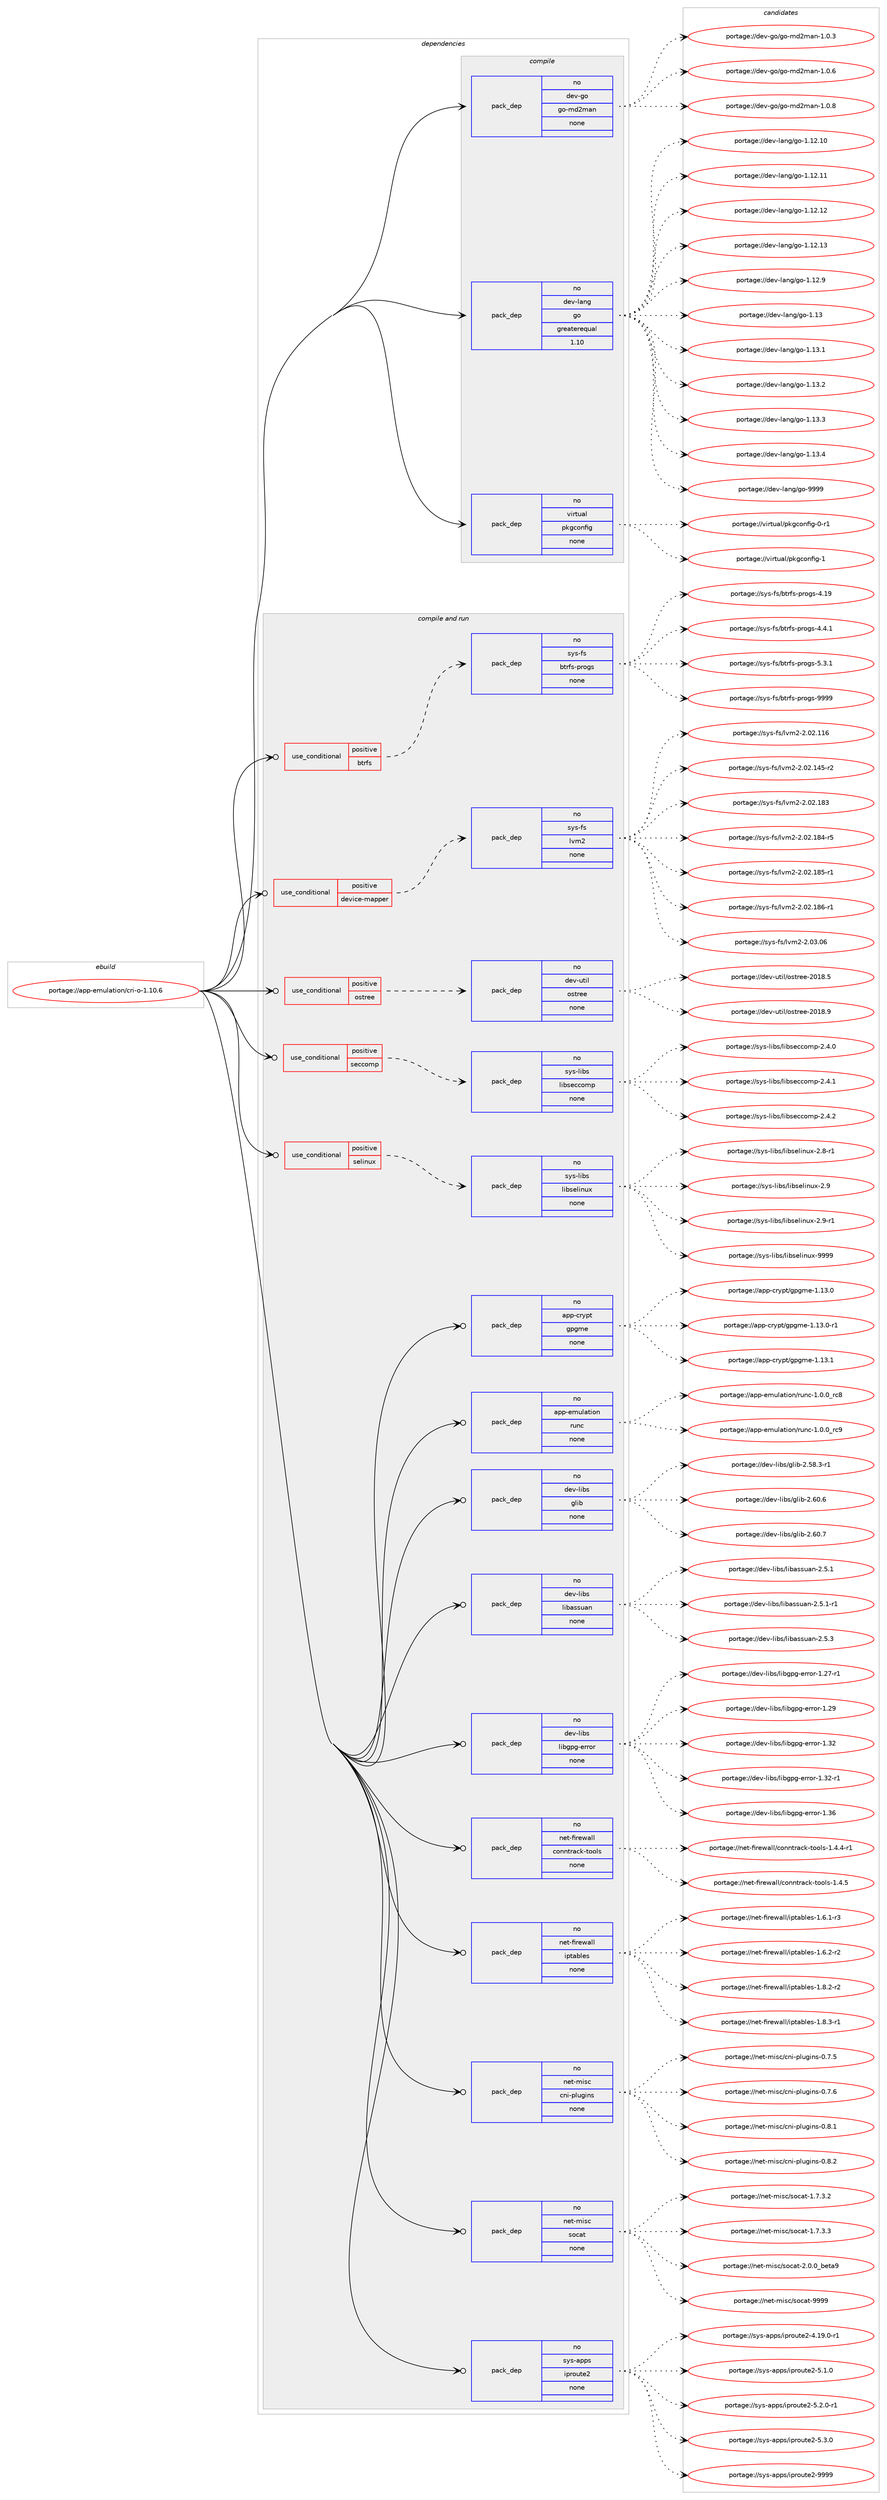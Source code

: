 digraph prolog {

# *************
# Graph options
# *************

newrank=true;
concentrate=true;
compound=true;
graph [rankdir=LR,fontname=Helvetica,fontsize=10,ranksep=1.5];#, ranksep=2.5, nodesep=0.2];
edge  [arrowhead=vee];
node  [fontname=Helvetica,fontsize=10];

# **********
# The ebuild
# **********

subgraph cluster_leftcol {
color=gray;
rank=same;
label=<<i>ebuild</i>>;
id [label="portage://app-emulation/cri-o-1.10.6", color=red, width=4, href="../app-emulation/cri-o-1.10.6.svg"];
}

# ****************
# The dependencies
# ****************

subgraph cluster_midcol {
color=gray;
label=<<i>dependencies</i>>;
subgraph cluster_compile {
fillcolor="#eeeeee";
style=filled;
label=<<i>compile</i>>;
subgraph pack14195 {
dependency19142 [label=<<TABLE BORDER="0" CELLBORDER="1" CELLSPACING="0" CELLPADDING="4" WIDTH="220"><TR><TD ROWSPAN="6" CELLPADDING="30">pack_dep</TD></TR><TR><TD WIDTH="110">no</TD></TR><TR><TD>dev-go</TD></TR><TR><TD>go-md2man</TD></TR><TR><TD>none</TD></TR><TR><TD></TD></TR></TABLE>>, shape=none, color=blue];
}
id:e -> dependency19142:w [weight=20,style="solid",arrowhead="vee"];
subgraph pack14196 {
dependency19143 [label=<<TABLE BORDER="0" CELLBORDER="1" CELLSPACING="0" CELLPADDING="4" WIDTH="220"><TR><TD ROWSPAN="6" CELLPADDING="30">pack_dep</TD></TR><TR><TD WIDTH="110">no</TD></TR><TR><TD>dev-lang</TD></TR><TR><TD>go</TD></TR><TR><TD>greaterequal</TD></TR><TR><TD>1.10</TD></TR></TABLE>>, shape=none, color=blue];
}
id:e -> dependency19143:w [weight=20,style="solid",arrowhead="vee"];
subgraph pack14197 {
dependency19144 [label=<<TABLE BORDER="0" CELLBORDER="1" CELLSPACING="0" CELLPADDING="4" WIDTH="220"><TR><TD ROWSPAN="6" CELLPADDING="30">pack_dep</TD></TR><TR><TD WIDTH="110">no</TD></TR><TR><TD>virtual</TD></TR><TR><TD>pkgconfig</TD></TR><TR><TD>none</TD></TR><TR><TD></TD></TR></TABLE>>, shape=none, color=blue];
}
id:e -> dependency19144:w [weight=20,style="solid",arrowhead="vee"];
}
subgraph cluster_compileandrun {
fillcolor="#eeeeee";
style=filled;
label=<<i>compile and run</i>>;
subgraph cond4601 {
dependency19145 [label=<<TABLE BORDER="0" CELLBORDER="1" CELLSPACING="0" CELLPADDING="4"><TR><TD ROWSPAN="3" CELLPADDING="10">use_conditional</TD></TR><TR><TD>positive</TD></TR><TR><TD>btrfs</TD></TR></TABLE>>, shape=none, color=red];
subgraph pack14198 {
dependency19146 [label=<<TABLE BORDER="0" CELLBORDER="1" CELLSPACING="0" CELLPADDING="4" WIDTH="220"><TR><TD ROWSPAN="6" CELLPADDING="30">pack_dep</TD></TR><TR><TD WIDTH="110">no</TD></TR><TR><TD>sys-fs</TD></TR><TR><TD>btrfs-progs</TD></TR><TR><TD>none</TD></TR><TR><TD></TD></TR></TABLE>>, shape=none, color=blue];
}
dependency19145:e -> dependency19146:w [weight=20,style="dashed",arrowhead="vee"];
}
id:e -> dependency19145:w [weight=20,style="solid",arrowhead="odotvee"];
subgraph cond4602 {
dependency19147 [label=<<TABLE BORDER="0" CELLBORDER="1" CELLSPACING="0" CELLPADDING="4"><TR><TD ROWSPAN="3" CELLPADDING="10">use_conditional</TD></TR><TR><TD>positive</TD></TR><TR><TD>device-mapper</TD></TR></TABLE>>, shape=none, color=red];
subgraph pack14199 {
dependency19148 [label=<<TABLE BORDER="0" CELLBORDER="1" CELLSPACING="0" CELLPADDING="4" WIDTH="220"><TR><TD ROWSPAN="6" CELLPADDING="30">pack_dep</TD></TR><TR><TD WIDTH="110">no</TD></TR><TR><TD>sys-fs</TD></TR><TR><TD>lvm2</TD></TR><TR><TD>none</TD></TR><TR><TD></TD></TR></TABLE>>, shape=none, color=blue];
}
dependency19147:e -> dependency19148:w [weight=20,style="dashed",arrowhead="vee"];
}
id:e -> dependency19147:w [weight=20,style="solid",arrowhead="odotvee"];
subgraph cond4603 {
dependency19149 [label=<<TABLE BORDER="0" CELLBORDER="1" CELLSPACING="0" CELLPADDING="4"><TR><TD ROWSPAN="3" CELLPADDING="10">use_conditional</TD></TR><TR><TD>positive</TD></TR><TR><TD>ostree</TD></TR></TABLE>>, shape=none, color=red];
subgraph pack14200 {
dependency19150 [label=<<TABLE BORDER="0" CELLBORDER="1" CELLSPACING="0" CELLPADDING="4" WIDTH="220"><TR><TD ROWSPAN="6" CELLPADDING="30">pack_dep</TD></TR><TR><TD WIDTH="110">no</TD></TR><TR><TD>dev-util</TD></TR><TR><TD>ostree</TD></TR><TR><TD>none</TD></TR><TR><TD></TD></TR></TABLE>>, shape=none, color=blue];
}
dependency19149:e -> dependency19150:w [weight=20,style="dashed",arrowhead="vee"];
}
id:e -> dependency19149:w [weight=20,style="solid",arrowhead="odotvee"];
subgraph cond4604 {
dependency19151 [label=<<TABLE BORDER="0" CELLBORDER="1" CELLSPACING="0" CELLPADDING="4"><TR><TD ROWSPAN="3" CELLPADDING="10">use_conditional</TD></TR><TR><TD>positive</TD></TR><TR><TD>seccomp</TD></TR></TABLE>>, shape=none, color=red];
subgraph pack14201 {
dependency19152 [label=<<TABLE BORDER="0" CELLBORDER="1" CELLSPACING="0" CELLPADDING="4" WIDTH="220"><TR><TD ROWSPAN="6" CELLPADDING="30">pack_dep</TD></TR><TR><TD WIDTH="110">no</TD></TR><TR><TD>sys-libs</TD></TR><TR><TD>libseccomp</TD></TR><TR><TD>none</TD></TR><TR><TD></TD></TR></TABLE>>, shape=none, color=blue];
}
dependency19151:e -> dependency19152:w [weight=20,style="dashed",arrowhead="vee"];
}
id:e -> dependency19151:w [weight=20,style="solid",arrowhead="odotvee"];
subgraph cond4605 {
dependency19153 [label=<<TABLE BORDER="0" CELLBORDER="1" CELLSPACING="0" CELLPADDING="4"><TR><TD ROWSPAN="3" CELLPADDING="10">use_conditional</TD></TR><TR><TD>positive</TD></TR><TR><TD>selinux</TD></TR></TABLE>>, shape=none, color=red];
subgraph pack14202 {
dependency19154 [label=<<TABLE BORDER="0" CELLBORDER="1" CELLSPACING="0" CELLPADDING="4" WIDTH="220"><TR><TD ROWSPAN="6" CELLPADDING="30">pack_dep</TD></TR><TR><TD WIDTH="110">no</TD></TR><TR><TD>sys-libs</TD></TR><TR><TD>libselinux</TD></TR><TR><TD>none</TD></TR><TR><TD></TD></TR></TABLE>>, shape=none, color=blue];
}
dependency19153:e -> dependency19154:w [weight=20,style="dashed",arrowhead="vee"];
}
id:e -> dependency19153:w [weight=20,style="solid",arrowhead="odotvee"];
subgraph pack14203 {
dependency19155 [label=<<TABLE BORDER="0" CELLBORDER="1" CELLSPACING="0" CELLPADDING="4" WIDTH="220"><TR><TD ROWSPAN="6" CELLPADDING="30">pack_dep</TD></TR><TR><TD WIDTH="110">no</TD></TR><TR><TD>app-crypt</TD></TR><TR><TD>gpgme</TD></TR><TR><TD>none</TD></TR><TR><TD></TD></TR></TABLE>>, shape=none, color=blue];
}
id:e -> dependency19155:w [weight=20,style="solid",arrowhead="odotvee"];
subgraph pack14204 {
dependency19156 [label=<<TABLE BORDER="0" CELLBORDER="1" CELLSPACING="0" CELLPADDING="4" WIDTH="220"><TR><TD ROWSPAN="6" CELLPADDING="30">pack_dep</TD></TR><TR><TD WIDTH="110">no</TD></TR><TR><TD>app-emulation</TD></TR><TR><TD>runc</TD></TR><TR><TD>none</TD></TR><TR><TD></TD></TR></TABLE>>, shape=none, color=blue];
}
id:e -> dependency19156:w [weight=20,style="solid",arrowhead="odotvee"];
subgraph pack14205 {
dependency19157 [label=<<TABLE BORDER="0" CELLBORDER="1" CELLSPACING="0" CELLPADDING="4" WIDTH="220"><TR><TD ROWSPAN="6" CELLPADDING="30">pack_dep</TD></TR><TR><TD WIDTH="110">no</TD></TR><TR><TD>dev-libs</TD></TR><TR><TD>glib</TD></TR><TR><TD>none</TD></TR><TR><TD></TD></TR></TABLE>>, shape=none, color=blue];
}
id:e -> dependency19157:w [weight=20,style="solid",arrowhead="odotvee"];
subgraph pack14206 {
dependency19158 [label=<<TABLE BORDER="0" CELLBORDER="1" CELLSPACING="0" CELLPADDING="4" WIDTH="220"><TR><TD ROWSPAN="6" CELLPADDING="30">pack_dep</TD></TR><TR><TD WIDTH="110">no</TD></TR><TR><TD>dev-libs</TD></TR><TR><TD>libassuan</TD></TR><TR><TD>none</TD></TR><TR><TD></TD></TR></TABLE>>, shape=none, color=blue];
}
id:e -> dependency19158:w [weight=20,style="solid",arrowhead="odotvee"];
subgraph pack14207 {
dependency19159 [label=<<TABLE BORDER="0" CELLBORDER="1" CELLSPACING="0" CELLPADDING="4" WIDTH="220"><TR><TD ROWSPAN="6" CELLPADDING="30">pack_dep</TD></TR><TR><TD WIDTH="110">no</TD></TR><TR><TD>dev-libs</TD></TR><TR><TD>libgpg-error</TD></TR><TR><TD>none</TD></TR><TR><TD></TD></TR></TABLE>>, shape=none, color=blue];
}
id:e -> dependency19159:w [weight=20,style="solid",arrowhead="odotvee"];
subgraph pack14208 {
dependency19160 [label=<<TABLE BORDER="0" CELLBORDER="1" CELLSPACING="0" CELLPADDING="4" WIDTH="220"><TR><TD ROWSPAN="6" CELLPADDING="30">pack_dep</TD></TR><TR><TD WIDTH="110">no</TD></TR><TR><TD>net-firewall</TD></TR><TR><TD>conntrack-tools</TD></TR><TR><TD>none</TD></TR><TR><TD></TD></TR></TABLE>>, shape=none, color=blue];
}
id:e -> dependency19160:w [weight=20,style="solid",arrowhead="odotvee"];
subgraph pack14209 {
dependency19161 [label=<<TABLE BORDER="0" CELLBORDER="1" CELLSPACING="0" CELLPADDING="4" WIDTH="220"><TR><TD ROWSPAN="6" CELLPADDING="30">pack_dep</TD></TR><TR><TD WIDTH="110">no</TD></TR><TR><TD>net-firewall</TD></TR><TR><TD>iptables</TD></TR><TR><TD>none</TD></TR><TR><TD></TD></TR></TABLE>>, shape=none, color=blue];
}
id:e -> dependency19161:w [weight=20,style="solid",arrowhead="odotvee"];
subgraph pack14210 {
dependency19162 [label=<<TABLE BORDER="0" CELLBORDER="1" CELLSPACING="0" CELLPADDING="4" WIDTH="220"><TR><TD ROWSPAN="6" CELLPADDING="30">pack_dep</TD></TR><TR><TD WIDTH="110">no</TD></TR><TR><TD>net-misc</TD></TR><TR><TD>cni-plugins</TD></TR><TR><TD>none</TD></TR><TR><TD></TD></TR></TABLE>>, shape=none, color=blue];
}
id:e -> dependency19162:w [weight=20,style="solid",arrowhead="odotvee"];
subgraph pack14211 {
dependency19163 [label=<<TABLE BORDER="0" CELLBORDER="1" CELLSPACING="0" CELLPADDING="4" WIDTH="220"><TR><TD ROWSPAN="6" CELLPADDING="30">pack_dep</TD></TR><TR><TD WIDTH="110">no</TD></TR><TR><TD>net-misc</TD></TR><TR><TD>socat</TD></TR><TR><TD>none</TD></TR><TR><TD></TD></TR></TABLE>>, shape=none, color=blue];
}
id:e -> dependency19163:w [weight=20,style="solid",arrowhead="odotvee"];
subgraph pack14212 {
dependency19164 [label=<<TABLE BORDER="0" CELLBORDER="1" CELLSPACING="0" CELLPADDING="4" WIDTH="220"><TR><TD ROWSPAN="6" CELLPADDING="30">pack_dep</TD></TR><TR><TD WIDTH="110">no</TD></TR><TR><TD>sys-apps</TD></TR><TR><TD>iproute2</TD></TR><TR><TD>none</TD></TR><TR><TD></TD></TR></TABLE>>, shape=none, color=blue];
}
id:e -> dependency19164:w [weight=20,style="solid",arrowhead="odotvee"];
}
subgraph cluster_run {
fillcolor="#eeeeee";
style=filled;
label=<<i>run</i>>;
}
}

# **************
# The candidates
# **************

subgraph cluster_choices {
rank=same;
color=gray;
label=<<i>candidates</i>>;

subgraph choice14195 {
color=black;
nodesep=1;
choiceportage1001011184510311147103111451091005010997110454946484651 [label="portage://dev-go/go-md2man-1.0.3", color=red, width=4,href="../dev-go/go-md2man-1.0.3.svg"];
choiceportage1001011184510311147103111451091005010997110454946484654 [label="portage://dev-go/go-md2man-1.0.6", color=red, width=4,href="../dev-go/go-md2man-1.0.6.svg"];
choiceportage1001011184510311147103111451091005010997110454946484656 [label="portage://dev-go/go-md2man-1.0.8", color=red, width=4,href="../dev-go/go-md2man-1.0.8.svg"];
dependency19142:e -> choiceportage1001011184510311147103111451091005010997110454946484651:w [style=dotted,weight="100"];
dependency19142:e -> choiceportage1001011184510311147103111451091005010997110454946484654:w [style=dotted,weight="100"];
dependency19142:e -> choiceportage1001011184510311147103111451091005010997110454946484656:w [style=dotted,weight="100"];
}
subgraph choice14196 {
color=black;
nodesep=1;
choiceportage1001011184510897110103471031114549464950464948 [label="portage://dev-lang/go-1.12.10", color=red, width=4,href="../dev-lang/go-1.12.10.svg"];
choiceportage1001011184510897110103471031114549464950464949 [label="portage://dev-lang/go-1.12.11", color=red, width=4,href="../dev-lang/go-1.12.11.svg"];
choiceportage1001011184510897110103471031114549464950464950 [label="portage://dev-lang/go-1.12.12", color=red, width=4,href="../dev-lang/go-1.12.12.svg"];
choiceportage1001011184510897110103471031114549464950464951 [label="portage://dev-lang/go-1.12.13", color=red, width=4,href="../dev-lang/go-1.12.13.svg"];
choiceportage10010111845108971101034710311145494649504657 [label="portage://dev-lang/go-1.12.9", color=red, width=4,href="../dev-lang/go-1.12.9.svg"];
choiceportage1001011184510897110103471031114549464951 [label="portage://dev-lang/go-1.13", color=red, width=4,href="../dev-lang/go-1.13.svg"];
choiceportage10010111845108971101034710311145494649514649 [label="portage://dev-lang/go-1.13.1", color=red, width=4,href="../dev-lang/go-1.13.1.svg"];
choiceportage10010111845108971101034710311145494649514650 [label="portage://dev-lang/go-1.13.2", color=red, width=4,href="../dev-lang/go-1.13.2.svg"];
choiceportage10010111845108971101034710311145494649514651 [label="portage://dev-lang/go-1.13.3", color=red, width=4,href="../dev-lang/go-1.13.3.svg"];
choiceportage10010111845108971101034710311145494649514652 [label="portage://dev-lang/go-1.13.4", color=red, width=4,href="../dev-lang/go-1.13.4.svg"];
choiceportage1001011184510897110103471031114557575757 [label="portage://dev-lang/go-9999", color=red, width=4,href="../dev-lang/go-9999.svg"];
dependency19143:e -> choiceportage1001011184510897110103471031114549464950464948:w [style=dotted,weight="100"];
dependency19143:e -> choiceportage1001011184510897110103471031114549464950464949:w [style=dotted,weight="100"];
dependency19143:e -> choiceportage1001011184510897110103471031114549464950464950:w [style=dotted,weight="100"];
dependency19143:e -> choiceportage1001011184510897110103471031114549464950464951:w [style=dotted,weight="100"];
dependency19143:e -> choiceportage10010111845108971101034710311145494649504657:w [style=dotted,weight="100"];
dependency19143:e -> choiceportage1001011184510897110103471031114549464951:w [style=dotted,weight="100"];
dependency19143:e -> choiceportage10010111845108971101034710311145494649514649:w [style=dotted,weight="100"];
dependency19143:e -> choiceportage10010111845108971101034710311145494649514650:w [style=dotted,weight="100"];
dependency19143:e -> choiceportage10010111845108971101034710311145494649514651:w [style=dotted,weight="100"];
dependency19143:e -> choiceportage10010111845108971101034710311145494649514652:w [style=dotted,weight="100"];
dependency19143:e -> choiceportage1001011184510897110103471031114557575757:w [style=dotted,weight="100"];
}
subgraph choice14197 {
color=black;
nodesep=1;
choiceportage11810511411611797108471121071039911111010210510345484511449 [label="portage://virtual/pkgconfig-0-r1", color=red, width=4,href="../virtual/pkgconfig-0-r1.svg"];
choiceportage1181051141161179710847112107103991111101021051034549 [label="portage://virtual/pkgconfig-1", color=red, width=4,href="../virtual/pkgconfig-1.svg"];
dependency19144:e -> choiceportage11810511411611797108471121071039911111010210510345484511449:w [style=dotted,weight="100"];
dependency19144:e -> choiceportage1181051141161179710847112107103991111101021051034549:w [style=dotted,weight="100"];
}
subgraph choice14198 {
color=black;
nodesep=1;
choiceportage115121115451021154798116114102115451121141111031154552464957 [label="portage://sys-fs/btrfs-progs-4.19", color=red, width=4,href="../sys-fs/btrfs-progs-4.19.svg"];
choiceportage11512111545102115479811611410211545112114111103115455246524649 [label="portage://sys-fs/btrfs-progs-4.4.1", color=red, width=4,href="../sys-fs/btrfs-progs-4.4.1.svg"];
choiceportage11512111545102115479811611410211545112114111103115455346514649 [label="portage://sys-fs/btrfs-progs-5.3.1", color=red, width=4,href="../sys-fs/btrfs-progs-5.3.1.svg"];
choiceportage115121115451021154798116114102115451121141111031154557575757 [label="portage://sys-fs/btrfs-progs-9999", color=red, width=4,href="../sys-fs/btrfs-progs-9999.svg"];
dependency19146:e -> choiceportage115121115451021154798116114102115451121141111031154552464957:w [style=dotted,weight="100"];
dependency19146:e -> choiceportage11512111545102115479811611410211545112114111103115455246524649:w [style=dotted,weight="100"];
dependency19146:e -> choiceportage11512111545102115479811611410211545112114111103115455346514649:w [style=dotted,weight="100"];
dependency19146:e -> choiceportage115121115451021154798116114102115451121141111031154557575757:w [style=dotted,weight="100"];
}
subgraph choice14199 {
color=black;
nodesep=1;
choiceportage115121115451021154710811810950455046485046494954 [label="portage://sys-fs/lvm2-2.02.116", color=red, width=4,href="../sys-fs/lvm2-2.02.116.svg"];
choiceportage1151211154510211547108118109504550464850464952534511450 [label="portage://sys-fs/lvm2-2.02.145-r2", color=red, width=4,href="../sys-fs/lvm2-2.02.145-r2.svg"];
choiceportage115121115451021154710811810950455046485046495651 [label="portage://sys-fs/lvm2-2.02.183", color=red, width=4,href="../sys-fs/lvm2-2.02.183.svg"];
choiceportage1151211154510211547108118109504550464850464956524511453 [label="portage://sys-fs/lvm2-2.02.184-r5", color=red, width=4,href="../sys-fs/lvm2-2.02.184-r5.svg"];
choiceportage1151211154510211547108118109504550464850464956534511449 [label="portage://sys-fs/lvm2-2.02.185-r1", color=red, width=4,href="../sys-fs/lvm2-2.02.185-r1.svg"];
choiceportage1151211154510211547108118109504550464850464956544511449 [label="portage://sys-fs/lvm2-2.02.186-r1", color=red, width=4,href="../sys-fs/lvm2-2.02.186-r1.svg"];
choiceportage1151211154510211547108118109504550464851464854 [label="portage://sys-fs/lvm2-2.03.06", color=red, width=4,href="../sys-fs/lvm2-2.03.06.svg"];
dependency19148:e -> choiceportage115121115451021154710811810950455046485046494954:w [style=dotted,weight="100"];
dependency19148:e -> choiceportage1151211154510211547108118109504550464850464952534511450:w [style=dotted,weight="100"];
dependency19148:e -> choiceportage115121115451021154710811810950455046485046495651:w [style=dotted,weight="100"];
dependency19148:e -> choiceportage1151211154510211547108118109504550464850464956524511453:w [style=dotted,weight="100"];
dependency19148:e -> choiceportage1151211154510211547108118109504550464850464956534511449:w [style=dotted,weight="100"];
dependency19148:e -> choiceportage1151211154510211547108118109504550464850464956544511449:w [style=dotted,weight="100"];
dependency19148:e -> choiceportage1151211154510211547108118109504550464851464854:w [style=dotted,weight="100"];
}
subgraph choice14200 {
color=black;
nodesep=1;
choiceportage100101118451171161051084711111511611410110145504849564653 [label="portage://dev-util/ostree-2018.5", color=red, width=4,href="../dev-util/ostree-2018.5.svg"];
choiceportage100101118451171161051084711111511611410110145504849564657 [label="portage://dev-util/ostree-2018.9", color=red, width=4,href="../dev-util/ostree-2018.9.svg"];
dependency19150:e -> choiceportage100101118451171161051084711111511611410110145504849564653:w [style=dotted,weight="100"];
dependency19150:e -> choiceportage100101118451171161051084711111511611410110145504849564657:w [style=dotted,weight="100"];
}
subgraph choice14201 {
color=black;
nodesep=1;
choiceportage115121115451081059811547108105981151019999111109112455046524648 [label="portage://sys-libs/libseccomp-2.4.0", color=red, width=4,href="../sys-libs/libseccomp-2.4.0.svg"];
choiceportage115121115451081059811547108105981151019999111109112455046524649 [label="portage://sys-libs/libseccomp-2.4.1", color=red, width=4,href="../sys-libs/libseccomp-2.4.1.svg"];
choiceportage115121115451081059811547108105981151019999111109112455046524650 [label="portage://sys-libs/libseccomp-2.4.2", color=red, width=4,href="../sys-libs/libseccomp-2.4.2.svg"];
dependency19152:e -> choiceportage115121115451081059811547108105981151019999111109112455046524648:w [style=dotted,weight="100"];
dependency19152:e -> choiceportage115121115451081059811547108105981151019999111109112455046524649:w [style=dotted,weight="100"];
dependency19152:e -> choiceportage115121115451081059811547108105981151019999111109112455046524650:w [style=dotted,weight="100"];
}
subgraph choice14202 {
color=black;
nodesep=1;
choiceportage11512111545108105981154710810598115101108105110117120455046564511449 [label="portage://sys-libs/libselinux-2.8-r1", color=red, width=4,href="../sys-libs/libselinux-2.8-r1.svg"];
choiceportage1151211154510810598115471081059811510110810511011712045504657 [label="portage://sys-libs/libselinux-2.9", color=red, width=4,href="../sys-libs/libselinux-2.9.svg"];
choiceportage11512111545108105981154710810598115101108105110117120455046574511449 [label="portage://sys-libs/libselinux-2.9-r1", color=red, width=4,href="../sys-libs/libselinux-2.9-r1.svg"];
choiceportage115121115451081059811547108105981151011081051101171204557575757 [label="portage://sys-libs/libselinux-9999", color=red, width=4,href="../sys-libs/libselinux-9999.svg"];
dependency19154:e -> choiceportage11512111545108105981154710810598115101108105110117120455046564511449:w [style=dotted,weight="100"];
dependency19154:e -> choiceportage1151211154510810598115471081059811510110810511011712045504657:w [style=dotted,weight="100"];
dependency19154:e -> choiceportage11512111545108105981154710810598115101108105110117120455046574511449:w [style=dotted,weight="100"];
dependency19154:e -> choiceportage115121115451081059811547108105981151011081051101171204557575757:w [style=dotted,weight="100"];
}
subgraph choice14203 {
color=black;
nodesep=1;
choiceportage9711211245991141211121164710311210310910145494649514648 [label="portage://app-crypt/gpgme-1.13.0", color=red, width=4,href="../app-crypt/gpgme-1.13.0.svg"];
choiceportage97112112459911412111211647103112103109101454946495146484511449 [label="portage://app-crypt/gpgme-1.13.0-r1", color=red, width=4,href="../app-crypt/gpgme-1.13.0-r1.svg"];
choiceportage9711211245991141211121164710311210310910145494649514649 [label="portage://app-crypt/gpgme-1.13.1", color=red, width=4,href="../app-crypt/gpgme-1.13.1.svg"];
dependency19155:e -> choiceportage9711211245991141211121164710311210310910145494649514648:w [style=dotted,weight="100"];
dependency19155:e -> choiceportage97112112459911412111211647103112103109101454946495146484511449:w [style=dotted,weight="100"];
dependency19155:e -> choiceportage9711211245991141211121164710311210310910145494649514649:w [style=dotted,weight="100"];
}
subgraph choice14204 {
color=black;
nodesep=1;
choiceportage9711211245101109117108971161051111104711411711099454946484648951149956 [label="portage://app-emulation/runc-1.0.0_rc8", color=red, width=4,href="../app-emulation/runc-1.0.0_rc8.svg"];
choiceportage9711211245101109117108971161051111104711411711099454946484648951149957 [label="portage://app-emulation/runc-1.0.0_rc9", color=red, width=4,href="../app-emulation/runc-1.0.0_rc9.svg"];
dependency19156:e -> choiceportage9711211245101109117108971161051111104711411711099454946484648951149956:w [style=dotted,weight="100"];
dependency19156:e -> choiceportage9711211245101109117108971161051111104711411711099454946484648951149957:w [style=dotted,weight="100"];
}
subgraph choice14205 {
color=black;
nodesep=1;
choiceportage10010111845108105981154710310810598455046535646514511449 [label="portage://dev-libs/glib-2.58.3-r1", color=red, width=4,href="../dev-libs/glib-2.58.3-r1.svg"];
choiceportage1001011184510810598115471031081059845504654484654 [label="portage://dev-libs/glib-2.60.6", color=red, width=4,href="../dev-libs/glib-2.60.6.svg"];
choiceportage1001011184510810598115471031081059845504654484655 [label="portage://dev-libs/glib-2.60.7", color=red, width=4,href="../dev-libs/glib-2.60.7.svg"];
dependency19157:e -> choiceportage10010111845108105981154710310810598455046535646514511449:w [style=dotted,weight="100"];
dependency19157:e -> choiceportage1001011184510810598115471031081059845504654484654:w [style=dotted,weight="100"];
dependency19157:e -> choiceportage1001011184510810598115471031081059845504654484655:w [style=dotted,weight="100"];
}
subgraph choice14206 {
color=black;
nodesep=1;
choiceportage100101118451081059811547108105989711511511797110455046534649 [label="portage://dev-libs/libassuan-2.5.1", color=red, width=4,href="../dev-libs/libassuan-2.5.1.svg"];
choiceportage1001011184510810598115471081059897115115117971104550465346494511449 [label="portage://dev-libs/libassuan-2.5.1-r1", color=red, width=4,href="../dev-libs/libassuan-2.5.1-r1.svg"];
choiceportage100101118451081059811547108105989711511511797110455046534651 [label="portage://dev-libs/libassuan-2.5.3", color=red, width=4,href="../dev-libs/libassuan-2.5.3.svg"];
dependency19158:e -> choiceportage100101118451081059811547108105989711511511797110455046534649:w [style=dotted,weight="100"];
dependency19158:e -> choiceportage1001011184510810598115471081059897115115117971104550465346494511449:w [style=dotted,weight="100"];
dependency19158:e -> choiceportage100101118451081059811547108105989711511511797110455046534651:w [style=dotted,weight="100"];
}
subgraph choice14207 {
color=black;
nodesep=1;
choiceportage100101118451081059811547108105981031121034510111411411111445494650554511449 [label="portage://dev-libs/libgpg-error-1.27-r1", color=red, width=4,href="../dev-libs/libgpg-error-1.27-r1.svg"];
choiceportage10010111845108105981154710810598103112103451011141141111144549465057 [label="portage://dev-libs/libgpg-error-1.29", color=red, width=4,href="../dev-libs/libgpg-error-1.29.svg"];
choiceportage10010111845108105981154710810598103112103451011141141111144549465150 [label="portage://dev-libs/libgpg-error-1.32", color=red, width=4,href="../dev-libs/libgpg-error-1.32.svg"];
choiceportage100101118451081059811547108105981031121034510111411411111445494651504511449 [label="portage://dev-libs/libgpg-error-1.32-r1", color=red, width=4,href="../dev-libs/libgpg-error-1.32-r1.svg"];
choiceportage10010111845108105981154710810598103112103451011141141111144549465154 [label="portage://dev-libs/libgpg-error-1.36", color=red, width=4,href="../dev-libs/libgpg-error-1.36.svg"];
dependency19159:e -> choiceportage100101118451081059811547108105981031121034510111411411111445494650554511449:w [style=dotted,weight="100"];
dependency19159:e -> choiceportage10010111845108105981154710810598103112103451011141141111144549465057:w [style=dotted,weight="100"];
dependency19159:e -> choiceportage10010111845108105981154710810598103112103451011141141111144549465150:w [style=dotted,weight="100"];
dependency19159:e -> choiceportage100101118451081059811547108105981031121034510111411411111445494651504511449:w [style=dotted,weight="100"];
dependency19159:e -> choiceportage10010111845108105981154710810598103112103451011141141111144549465154:w [style=dotted,weight="100"];
}
subgraph choice14208 {
color=black;
nodesep=1;
choiceportage110101116451021051141011199710810847991111101101161149799107451161111111081154549465246524511449 [label="portage://net-firewall/conntrack-tools-1.4.4-r1", color=red, width=4,href="../net-firewall/conntrack-tools-1.4.4-r1.svg"];
choiceportage11010111645102105114101119971081084799111110110116114979910745116111111108115454946524653 [label="portage://net-firewall/conntrack-tools-1.4.5", color=red, width=4,href="../net-firewall/conntrack-tools-1.4.5.svg"];
dependency19160:e -> choiceportage110101116451021051141011199710810847991111101101161149799107451161111111081154549465246524511449:w [style=dotted,weight="100"];
dependency19160:e -> choiceportage11010111645102105114101119971081084799111110110116114979910745116111111108115454946524653:w [style=dotted,weight="100"];
}
subgraph choice14209 {
color=black;
nodesep=1;
choiceportage11010111645102105114101119971081084710511211697981081011154549465446494511451 [label="portage://net-firewall/iptables-1.6.1-r3", color=red, width=4,href="../net-firewall/iptables-1.6.1-r3.svg"];
choiceportage11010111645102105114101119971081084710511211697981081011154549465446504511450 [label="portage://net-firewall/iptables-1.6.2-r2", color=red, width=4,href="../net-firewall/iptables-1.6.2-r2.svg"];
choiceportage11010111645102105114101119971081084710511211697981081011154549465646504511450 [label="portage://net-firewall/iptables-1.8.2-r2", color=red, width=4,href="../net-firewall/iptables-1.8.2-r2.svg"];
choiceportage11010111645102105114101119971081084710511211697981081011154549465646514511449 [label="portage://net-firewall/iptables-1.8.3-r1", color=red, width=4,href="../net-firewall/iptables-1.8.3-r1.svg"];
dependency19161:e -> choiceportage11010111645102105114101119971081084710511211697981081011154549465446494511451:w [style=dotted,weight="100"];
dependency19161:e -> choiceportage11010111645102105114101119971081084710511211697981081011154549465446504511450:w [style=dotted,weight="100"];
dependency19161:e -> choiceportage11010111645102105114101119971081084710511211697981081011154549465646504511450:w [style=dotted,weight="100"];
dependency19161:e -> choiceportage11010111645102105114101119971081084710511211697981081011154549465646514511449:w [style=dotted,weight="100"];
}
subgraph choice14210 {
color=black;
nodesep=1;
choiceportage1101011164510910511599479911010545112108117103105110115454846554653 [label="portage://net-misc/cni-plugins-0.7.5", color=red, width=4,href="../net-misc/cni-plugins-0.7.5.svg"];
choiceportage1101011164510910511599479911010545112108117103105110115454846554654 [label="portage://net-misc/cni-plugins-0.7.6", color=red, width=4,href="../net-misc/cni-plugins-0.7.6.svg"];
choiceportage1101011164510910511599479911010545112108117103105110115454846564649 [label="portage://net-misc/cni-plugins-0.8.1", color=red, width=4,href="../net-misc/cni-plugins-0.8.1.svg"];
choiceportage1101011164510910511599479911010545112108117103105110115454846564650 [label="portage://net-misc/cni-plugins-0.8.2", color=red, width=4,href="../net-misc/cni-plugins-0.8.2.svg"];
dependency19162:e -> choiceportage1101011164510910511599479911010545112108117103105110115454846554653:w [style=dotted,weight="100"];
dependency19162:e -> choiceportage1101011164510910511599479911010545112108117103105110115454846554654:w [style=dotted,weight="100"];
dependency19162:e -> choiceportage1101011164510910511599479911010545112108117103105110115454846564649:w [style=dotted,weight="100"];
dependency19162:e -> choiceportage1101011164510910511599479911010545112108117103105110115454846564650:w [style=dotted,weight="100"];
}
subgraph choice14211 {
color=black;
nodesep=1;
choiceportage11010111645109105115994711511199971164549465546514650 [label="portage://net-misc/socat-1.7.3.2", color=red, width=4,href="../net-misc/socat-1.7.3.2.svg"];
choiceportage11010111645109105115994711511199971164549465546514651 [label="portage://net-misc/socat-1.7.3.3", color=red, width=4,href="../net-misc/socat-1.7.3.3.svg"];
choiceportage110101116451091051159947115111999711645504648464895981011169757 [label="portage://net-misc/socat-2.0.0_beta9", color=red, width=4,href="../net-misc/socat-2.0.0_beta9.svg"];
choiceportage11010111645109105115994711511199971164557575757 [label="portage://net-misc/socat-9999", color=red, width=4,href="../net-misc/socat-9999.svg"];
dependency19163:e -> choiceportage11010111645109105115994711511199971164549465546514650:w [style=dotted,weight="100"];
dependency19163:e -> choiceportage11010111645109105115994711511199971164549465546514651:w [style=dotted,weight="100"];
dependency19163:e -> choiceportage110101116451091051159947115111999711645504648464895981011169757:w [style=dotted,weight="100"];
dependency19163:e -> choiceportage11010111645109105115994711511199971164557575757:w [style=dotted,weight="100"];
}
subgraph choice14212 {
color=black;
nodesep=1;
choiceportage11512111545971121121154710511211411111711610150455246495746484511449 [label="portage://sys-apps/iproute2-4.19.0-r1", color=red, width=4,href="../sys-apps/iproute2-4.19.0-r1.svg"];
choiceportage11512111545971121121154710511211411111711610150455346494648 [label="portage://sys-apps/iproute2-5.1.0", color=red, width=4,href="../sys-apps/iproute2-5.1.0.svg"];
choiceportage115121115459711211211547105112114111117116101504553465046484511449 [label="portage://sys-apps/iproute2-5.2.0-r1", color=red, width=4,href="../sys-apps/iproute2-5.2.0-r1.svg"];
choiceportage11512111545971121121154710511211411111711610150455346514648 [label="portage://sys-apps/iproute2-5.3.0", color=red, width=4,href="../sys-apps/iproute2-5.3.0.svg"];
choiceportage115121115459711211211547105112114111117116101504557575757 [label="portage://sys-apps/iproute2-9999", color=red, width=4,href="../sys-apps/iproute2-9999.svg"];
dependency19164:e -> choiceportage11512111545971121121154710511211411111711610150455246495746484511449:w [style=dotted,weight="100"];
dependency19164:e -> choiceportage11512111545971121121154710511211411111711610150455346494648:w [style=dotted,weight="100"];
dependency19164:e -> choiceportage115121115459711211211547105112114111117116101504553465046484511449:w [style=dotted,weight="100"];
dependency19164:e -> choiceportage11512111545971121121154710511211411111711610150455346514648:w [style=dotted,weight="100"];
dependency19164:e -> choiceportage115121115459711211211547105112114111117116101504557575757:w [style=dotted,weight="100"];
}
}

}
